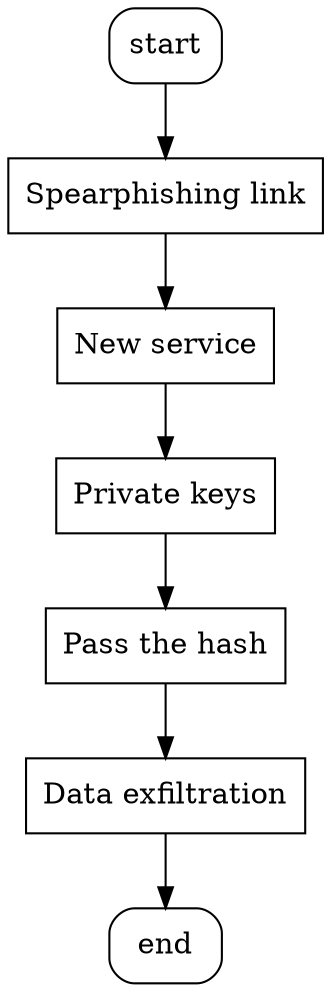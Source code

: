 digraph more353 {
	// nodes
	1[label="start",shape=box,style=rounded];
	2[label="Spearphishing link",shape=box];
		//P1//
	3[label="New service",shape=box];
		//P2;S1
		//P1=>P2//
	4[label="Private keys",shape=box];
		//P3;U1
		//P2=>P3//
	5[label="Pass the hash",shape=box];
		//P4;U2//
	6[label="Data exfiltration",shape=box];
		//P5;F1
		//P4=>P5;F1->P5//
	7[label="end",shape=box,style=rounded];

	// edges
	1->2->3->4->5->6->7
}
